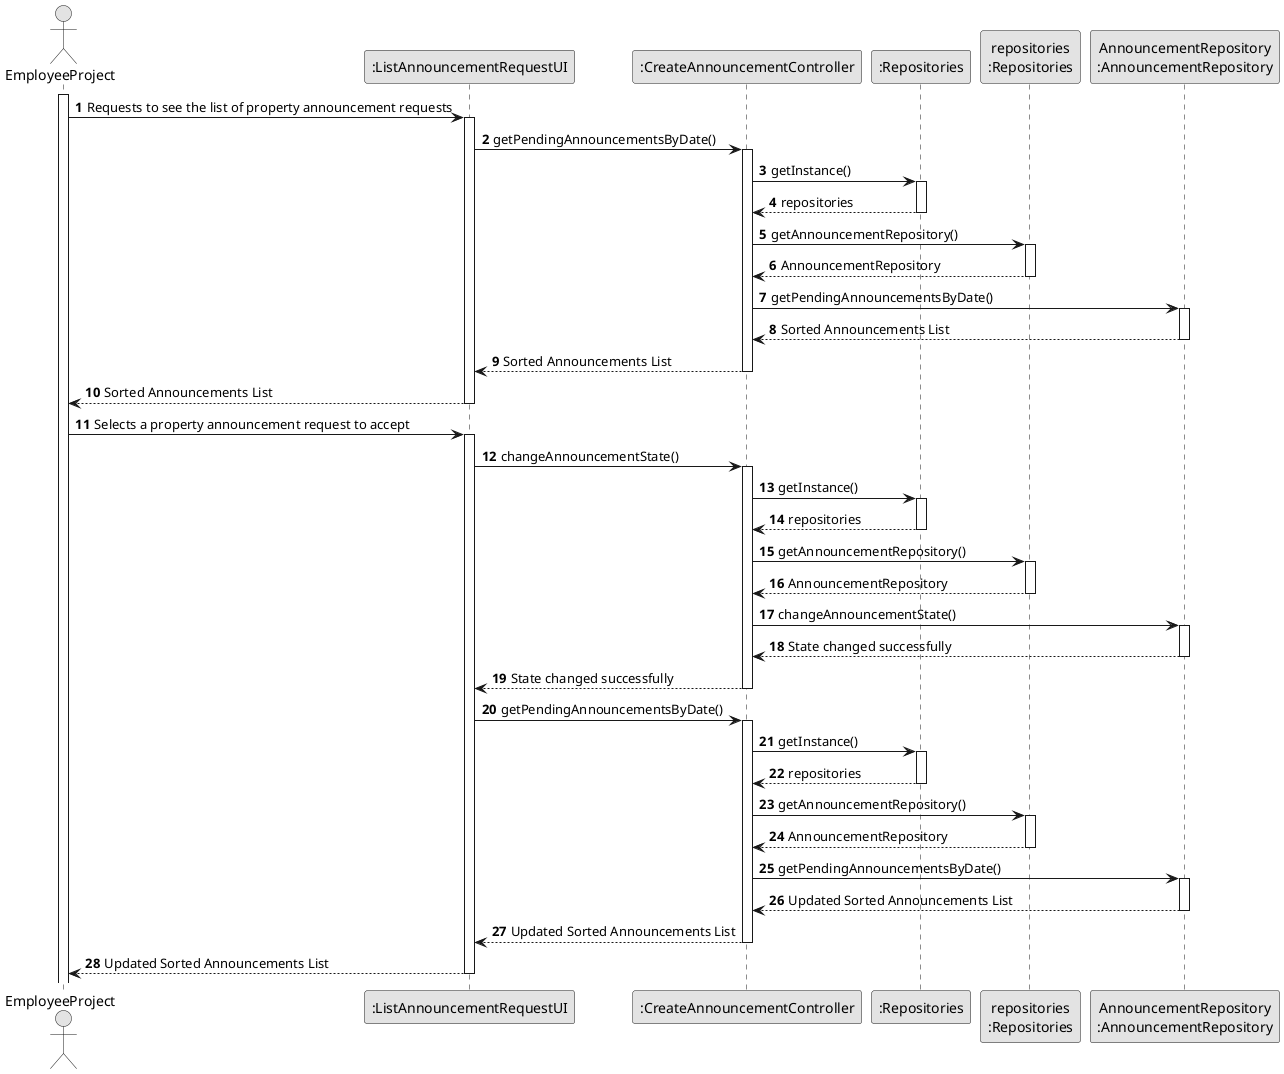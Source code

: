@startuml
skinparam monochrome true
skinparam packageStyle rectangle
skinparam shadowing false

autonumber

'hide footbox
actor "EmployeeProject" as User
participant ":ListAnnouncementRequestUI" as UI
participant ":CreateAnnouncementController" as CTRL
participant ":Repositories" as RepositorySingleton
participant "repositories\n:Repositories" as PLAT
participant "AnnouncementRepository\n:AnnouncementRepository" as REPO

activate User

User -> UI : Requests to see the list of property announcement requests
activate UI

UI -> CTRL : getPendingAnnouncementsByDate()
activate CTRL

CTRL -> RepositorySingleton : getInstance()
activate RepositorySingleton

RepositorySingleton --> CTRL: repositories
deactivate RepositorySingleton

CTRL -> PLAT : getAnnouncementRepository()
activate PLAT

PLAT --> CTRL: AnnouncementRepository
deactivate PLAT

CTRL -> REPO : getPendingAnnouncementsByDate()
activate REPO

REPO --> CTRL : Sorted Announcements List
deactivate REPO

CTRL --> UI : Sorted Announcements List
deactivate CTRL

UI --> User : Sorted Announcements List
deactivate UI

User -> UI : Selects a property announcement request to accept
activate UI

UI -> CTRL : changeAnnouncementState()
activate CTRL

CTRL -> RepositorySingleton : getInstance()
activate RepositorySingleton

RepositorySingleton --> CTRL: repositories
deactivate RepositorySingleton

CTRL -> PLAT : getAnnouncementRepository()
activate PLAT

PLAT --> CTRL: AnnouncementRepository
deactivate PLAT

CTRL -> REPO : changeAnnouncementState()
activate REPO

REPO --> CTRL : State changed successfully
deactivate REPO

CTRL --> UI : State changed successfully
deactivate CTRL

UI -> CTRL : getPendingAnnouncementsByDate()
activate CTRL

CTRL -> RepositorySingleton : getInstance()
activate RepositorySingleton

RepositorySingleton --> CTRL: repositories
deactivate RepositorySingleton

CTRL -> PLAT : getAnnouncementRepository()
activate PLAT

PLAT --> CTRL: AnnouncementRepository
deactivate PLAT

CTRL -> REPO : getPendingAnnouncementsByDate()
activate REPO

REPO --> CTRL : Updated Sorted Announcements List
deactivate REPO

CTRL --> UI : Updated Sorted Announcements List
deactivate CTRL

UI --> User : Updated Sorted Announcements List
deactivate UI

@enduml
